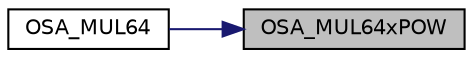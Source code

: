 digraph "OSA_MUL64xPOW"
{
 // LATEX_PDF_SIZE
  edge [fontname="Helvetica",fontsize="10",labelfontname="Helvetica",labelfontsize="10"];
  node [fontname="Helvetica",fontsize="10",shape=record];
  rankdir="RL";
  Node1 [label="OSA_MUL64xPOW",height=0.2,width=0.4,color="black", fillcolor="grey75", style="filled", fontcolor="black",tooltip=" "];
  Node1 -> Node2 [dir="back",color="midnightblue",fontsize="10",style="solid",fontname="Helvetica"];
  Node2 [label="OSA_MUL64",height=0.2,width=0.4,color="black", fillcolor="white", style="filled",URL="$osa__stream__eia_8c.html#abb5c94a1f078b30f2b2aa99f4a3f7c08",tooltip=" "];
}
